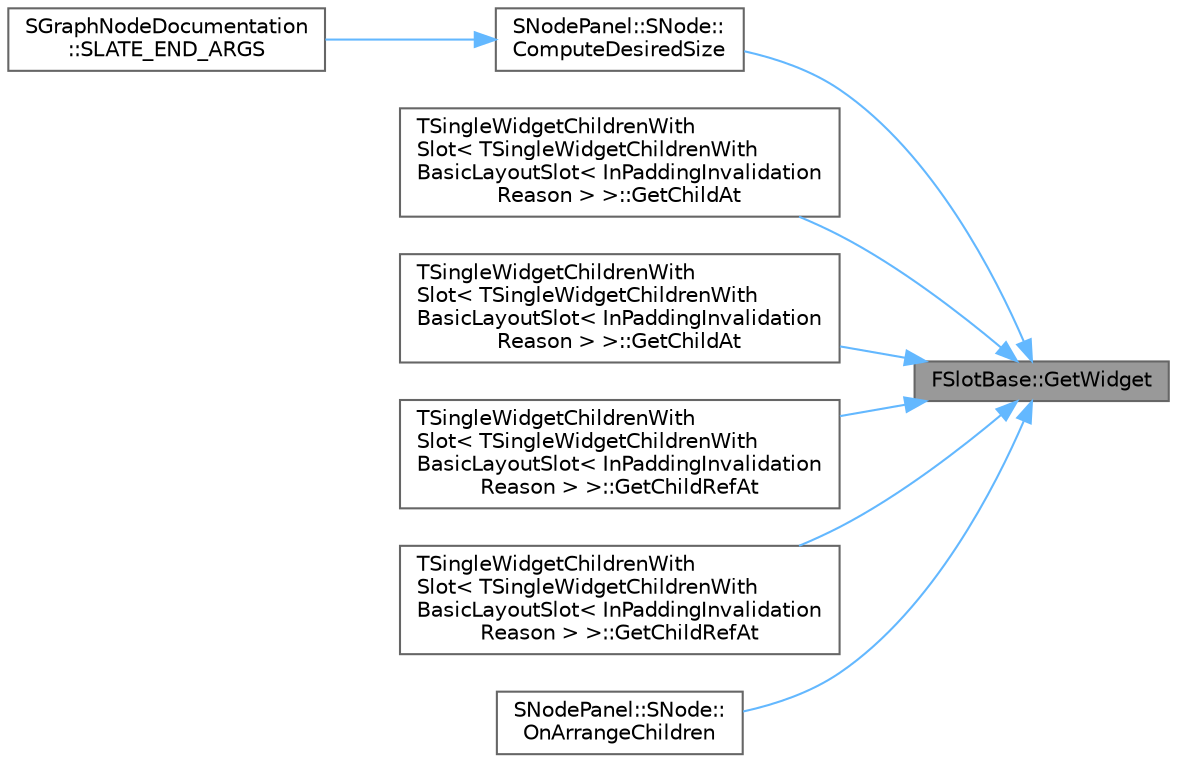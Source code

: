 digraph "FSlotBase::GetWidget"
{
 // INTERACTIVE_SVG=YES
 // LATEX_PDF_SIZE
  bgcolor="transparent";
  edge [fontname=Helvetica,fontsize=10,labelfontname=Helvetica,labelfontsize=10];
  node [fontname=Helvetica,fontsize=10,shape=box,height=0.2,width=0.4];
  rankdir="RL";
  Node1 [id="Node000001",label="FSlotBase::GetWidget",height=0.2,width=0.4,color="gray40", fillcolor="grey60", style="filled", fontcolor="black",tooltip="Access the widget in the current slot."];
  Node1 -> Node2 [id="edge1_Node000001_Node000002",dir="back",color="steelblue1",style="solid",tooltip=" "];
  Node2 [id="Node000002",label="SNodePanel::SNode::\lComputeDesiredSize",height=0.2,width=0.4,color="grey40", fillcolor="white", style="filled",URL="$dd/d6c/classSNodePanel_1_1SNode.html#a9b884babb42fefcc49b78afab600908b",tooltip="A Panel's desired size in the space required to arrange of its children on the screen while respectin..."];
  Node2 -> Node3 [id="edge2_Node000002_Node000003",dir="back",color="steelblue1",style="solid",tooltip=" "];
  Node3 [id="Node000003",label="SGraphNodeDocumentation\l::SLATE_END_ARGS",height=0.2,width=0.4,color="grey40", fillcolor="white", style="filled",URL="$de/dbb/classSGraphNodeDocumentation.html#ae5f21ccc2cd81737548fd0c16d356874",tooltip=" "];
  Node1 -> Node4 [id="edge3_Node000001_Node000004",dir="back",color="steelblue1",style="solid",tooltip=" "];
  Node4 [id="Node000004",label="TSingleWidgetChildrenWith\lSlot\< TSingleWidgetChildrenWith\lBasicLayoutSlot\< InPaddingInvalidation\lReason \> \>::GetChildAt",height=0.2,width=0.4,color="grey40", fillcolor="white", style="filled",URL="$d4/d56/classTSingleWidgetChildrenWithSlot.html#a603430628cc70b339c5919608e48c178",tooltip=" "];
  Node1 -> Node5 [id="edge4_Node000001_Node000005",dir="back",color="steelblue1",style="solid",tooltip=" "];
  Node5 [id="Node000005",label="TSingleWidgetChildrenWith\lSlot\< TSingleWidgetChildrenWith\lBasicLayoutSlot\< InPaddingInvalidation\lReason \> \>::GetChildAt",height=0.2,width=0.4,color="grey40", fillcolor="white", style="filled",URL="$d4/d56/classTSingleWidgetChildrenWithSlot.html#ab2916ab2c23b5a913f1e795e38e429c9",tooltip=" "];
  Node1 -> Node6 [id="edge5_Node000001_Node000006",dir="back",color="steelblue1",style="solid",tooltip=" "];
  Node6 [id="Node000006",label="TSingleWidgetChildrenWith\lSlot\< TSingleWidgetChildrenWith\lBasicLayoutSlot\< InPaddingInvalidation\lReason \> \>::GetChildRefAt",height=0.2,width=0.4,color="grey40", fillcolor="white", style="filled",URL="$d4/d56/classTSingleWidgetChildrenWithSlot.html#a970f5afd8e61e039b3d90db5ff1b4d6b",tooltip=" "];
  Node1 -> Node7 [id="edge6_Node000001_Node000007",dir="back",color="steelblue1",style="solid",tooltip=" "];
  Node7 [id="Node000007",label="TSingleWidgetChildrenWith\lSlot\< TSingleWidgetChildrenWith\lBasicLayoutSlot\< InPaddingInvalidation\lReason \> \>::GetChildRefAt",height=0.2,width=0.4,color="grey40", fillcolor="white", style="filled",URL="$d4/d56/classTSingleWidgetChildrenWithSlot.html#a56579066bd3d12dfc29529301f646354",tooltip=" "];
  Node1 -> Node8 [id="edge7_Node000001_Node000008",dir="back",color="steelblue1",style="solid",tooltip=" "];
  Node8 [id="Node000008",label="SNodePanel::SNode::\lOnArrangeChildren",height=0.2,width=0.4,color="grey40", fillcolor="white", style="filled",URL="$dd/d6c/classSNodePanel_1_1SNode.html#a08cfecb1c7a5516383fb60599a3f10d9",tooltip="Panels arrange their children in a space described by the AllottedGeometry parameter."];
}
